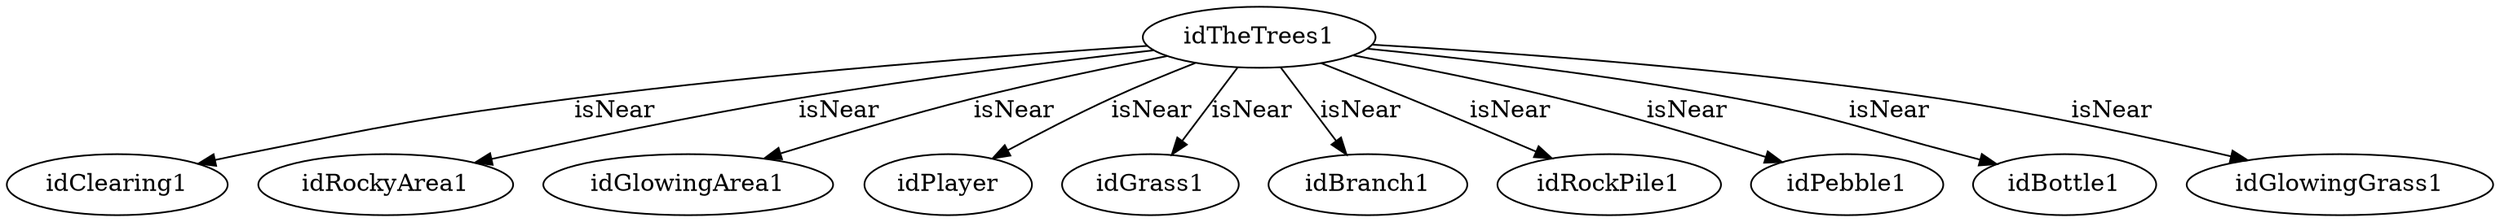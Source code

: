 strict digraph  {
idTheTrees1;
idClearing1;
idRockyArea1;
idGlowingArea1;
idPlayer;
idGrass1;
idBranch1;
idRockPile1;
idPebble1;
idBottle1;
idGlowingGrass1;
idTheTrees1 -> idClearing1  [label=isNear];
idTheTrees1 -> idRockyArea1  [label=isNear];
idTheTrees1 -> idGlowingArea1  [label=isNear];
idTheTrees1 -> idPlayer  [label=isNear];
idTheTrees1 -> idGrass1  [label=isNear];
idTheTrees1 -> idBranch1  [label=isNear];
idTheTrees1 -> idRockPile1  [label=isNear];
idTheTrees1 -> idPebble1  [label=isNear];
idTheTrees1 -> idBottle1  [label=isNear];
idTheTrees1 -> idGlowingGrass1  [label=isNear];
}
